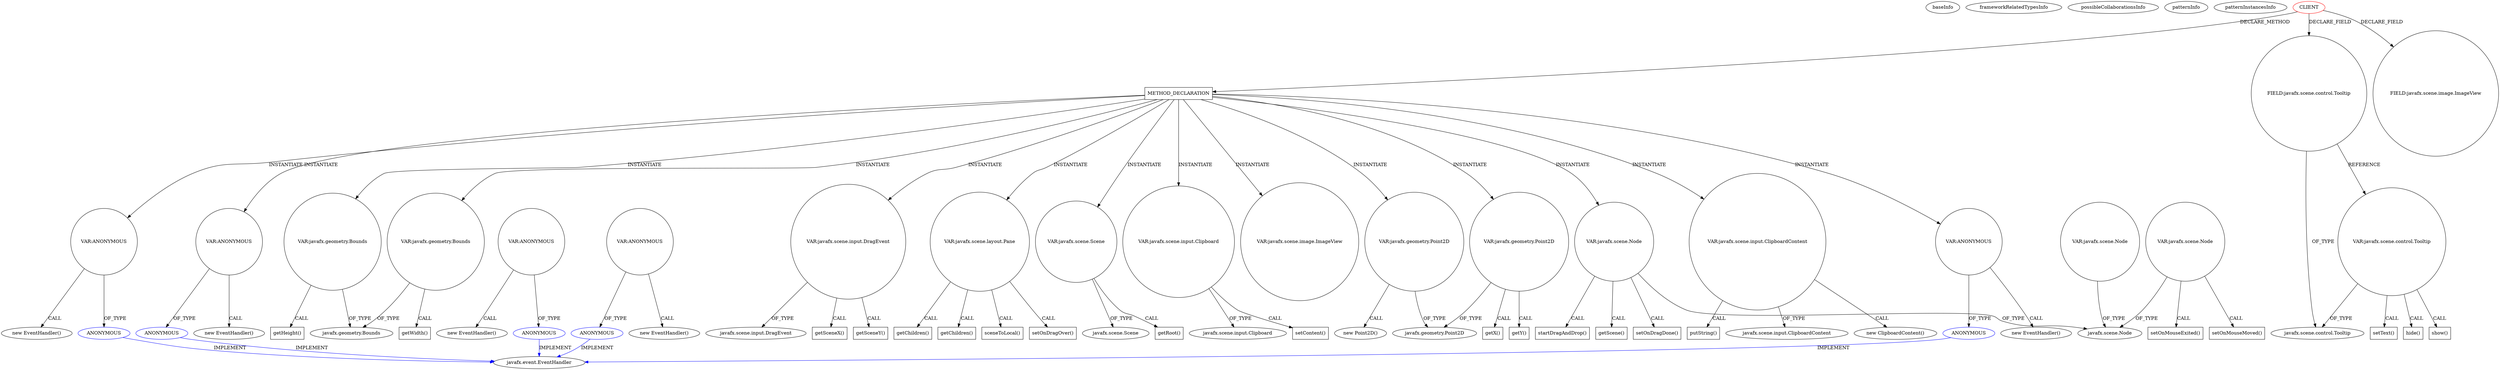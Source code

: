 digraph {
baseInfo[graphId=2880,category="pattern",isAnonymous=false,possibleRelation=false]
frameworkRelatedTypesInfo[]
possibleCollaborationsInfo[]
patternInfo[frequency=2.0,patternRootClient=0]
patternInstancesInfo[0="prashker-KingsSGF~/prashker-KingsSGF/KingsSGF-master/src/uiSam/HexTileView.java~HexTileView~3900",1="prashker-KingsSGF~/prashker-KingsSGF/KingsSGF-master/src/uiSam/ThingView.java~ThingView~3940"]
214[label="new ClipboardContent()",vertexType="CONSTRUCTOR_CALL",isFrameworkType=false]
215[label="VAR:javafx.scene.input.ClipboardContent",vertexType="VARIABLE_EXPRESION",isFrameworkType=false,shape=circle]
175[label="METHOD_DECLARATION",vertexType="CLIENT_METHOD_DECLARATION",isFrameworkType=false,shape=box]
0[label="CLIENT",vertexType="ROOT_CLIENT_CLASS_DECLARATION",isFrameworkType=false,color=red]
187[label="VAR:ANONYMOUS",vertexType="VARIABLE_EXPRESION",isFrameworkType=false,shape=circle]
188[label="ANONYMOUS",vertexType="REFERENCE_ANONYMOUS_DECLARATION",isFrameworkType=false,color=blue]
186[label="new EventHandler()",vertexType="CONSTRUCTOR_CALL",isFrameworkType=false]
225[label="VAR:ANONYMOUS",vertexType="VARIABLE_EXPRESION",isFrameworkType=false,shape=circle]
226[label="ANONYMOUS",vertexType="REFERENCE_ANONYMOUS_DECLARATION",isFrameworkType=false,color=blue]
224[label="new EventHandler()",vertexType="CONSTRUCTOR_CALL",isFrameworkType=false]
258[label="VAR:ANONYMOUS",vertexType="VARIABLE_EXPRESION",isFrameworkType=false,shape=circle]
259[label="ANONYMOUS",vertexType="REFERENCE_ANONYMOUS_DECLARATION",isFrameworkType=false,color=blue]
257[label="new EventHandler()",vertexType="CONSTRUCTOR_CALL",isFrameworkType=false]
250[label="VAR:javafx.geometry.Bounds",vertexType="VARIABLE_EXPRESION",isFrameworkType=false,shape=circle]
243[label="VAR:javafx.geometry.Bounds",vertexType="VARIABLE_EXPRESION",isFrameworkType=false,shape=circle]
233[label="VAR:javafx.scene.input.DragEvent",vertexType="VARIABLE_EXPRESION",isFrameworkType=false,shape=circle]
234[label="getSceneX()",vertexType="INSIDE_CALL",isFrameworkType=false,shape=box]
237[label="getSceneY()",vertexType="INSIDE_CALL",isFrameworkType=false,shape=box]
199[label="VAR:javafx.scene.layout.Pane",vertexType="VARIABLE_EXPRESION",isFrameworkType=false,shape=circle]
223[label="setOnDragOver()",vertexType="INSIDE_CALL",isFrameworkType=false,shape=box]
203[label="getChildren()",vertexType="INSIDE_CALL",isFrameworkType=false,shape=box]
200[label="getChildren()",vertexType="INSIDE_CALL",isFrameworkType=false,shape=box]
218[label="putString()",vertexType="INSIDE_CALL",isFrameworkType=false,shape=box]
85[label="javafx.event.EventHandler",vertexType="FRAMEWORK_INTERFACE_TYPE",isFrameworkType=false]
149[label="ANONYMOUS",vertexType="REFERENCE_ANONYMOUS_DECLARATION",isFrameworkType=false,color=blue]
84[label="ANONYMOUS",vertexType="REFERENCE_ANONYMOUS_DECLARATION",isFrameworkType=false,color=blue]
83[label="VAR:ANONYMOUS",vertexType="VARIABLE_EXPRESION",isFrameworkType=false,shape=circle]
82[label="new EventHandler()",vertexType="CONSTRUCTOR_CALL",isFrameworkType=false]
148[label="VAR:ANONYMOUS",vertexType="VARIABLE_EXPRESION",isFrameworkType=false,shape=circle]
147[label="new EventHandler()",vertexType="CONSTRUCTOR_CALL",isFrameworkType=false]
178[label="VAR:javafx.scene.Scene",vertexType="VARIABLE_EXPRESION",isFrameworkType=false,shape=circle]
219[label="VAR:javafx.scene.input.Clipboard",vertexType="VARIABLE_EXPRESION",isFrameworkType=false,shape=circle]
220[label="setContent()",vertexType="INSIDE_CALL",isFrameworkType=false,shape=box]
251[label="getHeight()",vertexType="INSIDE_CALL",isFrameworkType=false,shape=box]
18[label="FIELD:javafx.scene.control.Tooltip",vertexType="FIELD_DECLARATION",isFrameworkType=false,shape=circle]
19[label="javafx.scene.control.Tooltip",vertexType="FRAMEWORK_CLASS_TYPE",isFrameworkType=false]
86[label="VAR:javafx.scene.control.Tooltip",vertexType="VARIABLE_EXPRESION",isFrameworkType=false,shape=circle]
90[label="show()",vertexType="INSIDE_CALL",isFrameworkType=false,shape=box]
87[label="setText()",vertexType="INSIDE_CALL",isFrameworkType=false,shape=box]
229[label="sceneToLocal()",vertexType="INSIDE_CALL",isFrameworkType=false,shape=box]
14[label="FIELD:javafx.scene.image.ImageView",vertexType="FIELD_DECLARATION",isFrameworkType=false,shape=circle]
117[label="javafx.scene.input.Clipboard",vertexType="FRAMEWORK_CLASS_TYPE",isFrameworkType=false]
179[label="getRoot()",vertexType="INSIDE_CALL",isFrameworkType=false,shape=box]
244[label="getWidth()",vertexType="INSIDE_CALL",isFrameworkType=false,shape=box]
190[label="VAR:javafx.scene.image.ImageView",vertexType="VARIABLE_EXPRESION",isFrameworkType=false,shape=circle]
216[label="javafx.scene.input.ClipboardContent",vertexType="FRAMEWORK_CLASS_TYPE",isFrameworkType=false]
245[label="javafx.geometry.Bounds",vertexType="FRAMEWORK_CLASS_TYPE",isFrameworkType=false]
114[label="javafx.scene.input.DragEvent",vertexType="FRAMEWORK_CLASS_TYPE",isFrameworkType=false]
132[label="javafx.scene.Scene",vertexType="FRAMEWORK_CLASS_TYPE",isFrameworkType=false]
231[label="VAR:javafx.geometry.Point2D",vertexType="VARIABLE_EXPRESION",isFrameworkType=false,shape=circle]
230[label="new Point2D()",vertexType="CONSTRUCTOR_CALL",isFrameworkType=false]
240[label="VAR:javafx.geometry.Point2D",vertexType="VARIABLE_EXPRESION",isFrameworkType=false,shape=circle]
103[label="hide()",vertexType="INSIDE_CALL",isFrameworkType=false,shape=box]
249[label="getY()",vertexType="INSIDE_CALL",isFrameworkType=false,shape=box]
232[label="javafx.geometry.Point2D",vertexType="FRAMEWORK_CLASS_TYPE",isFrameworkType=false]
181[label="VAR:javafx.scene.Node",vertexType="VARIABLE_EXPRESION",isFrameworkType=false,shape=circle]
213[label="startDragAndDrop()",vertexType="INSIDE_CALL",isFrameworkType=false,shape=box]
256[label="setOnDragDone()",vertexType="INSIDE_CALL",isFrameworkType=false,shape=box]
81[label="javafx.scene.Node",vertexType="FRAMEWORK_CLASS_TYPE",isFrameworkType=false]
182[label="getScene()",vertexType="INSIDE_CALL",isFrameworkType=false,shape=box]
79[label="VAR:javafx.scene.Node",vertexType="VARIABLE_EXPRESION",isFrameworkType=false,shape=circle]
166[label="VAR:javafx.scene.Node",vertexType="VARIABLE_EXPRESION",isFrameworkType=false,shape=circle]
241[label="getX()",vertexType="INSIDE_CALL",isFrameworkType=false,shape=box]
97[label="setOnMouseExited()",vertexType="INSIDE_CALL",isFrameworkType=false,shape=box]
80[label="setOnMouseMoved()",vertexType="INSIDE_CALL",isFrameworkType=false,shape=box]
178->132[label="OF_TYPE"]
0->175[label="DECLARE_METHOD"]
187->186[label="CALL"]
175->258[label="INSTANTIATE"]
175->178[label="INSTANTIATE"]
86->90[label="CALL"]
175->240[label="INSTANTIATE"]
243->245[label="OF_TYPE"]
219->117[label="OF_TYPE"]
175->231[label="INSTANTIATE"]
233->114[label="OF_TYPE"]
18->86[label="REFERENCE"]
175->250[label="INSTANTIATE"]
18->19[label="OF_TYPE"]
181->81[label="OF_TYPE"]
0->14[label="DECLARE_FIELD"]
175->219[label="INSTANTIATE"]
181->213[label="CALL"]
231->230[label="CALL"]
215->216[label="OF_TYPE"]
187->188[label="OF_TYPE"]
240->241[label="CALL"]
181->256[label="CALL"]
199->229[label="CALL"]
86->87[label="CALL"]
149->85[label="IMPLEMENT",color=blue]
231->232[label="OF_TYPE"]
225->226[label="OF_TYPE"]
79->81[label="OF_TYPE"]
258->259[label="OF_TYPE"]
175->187[label="INSTANTIATE"]
86->19[label="OF_TYPE"]
175->225[label="INSTANTIATE"]
215->214[label="CALL"]
243->244[label="CALL"]
219->220[label="CALL"]
240->232[label="OF_TYPE"]
175->181[label="INSTANTIATE"]
148->149[label="OF_TYPE"]
175->215[label="INSTANTIATE"]
0->18[label="DECLARE_FIELD"]
166->81[label="OF_TYPE"]
258->257[label="CALL"]
175->199[label="INSTANTIATE"]
233->234[label="CALL"]
148->147[label="CALL"]
240->249[label="CALL"]
225->224[label="CALL"]
181->182[label="CALL"]
259->85[label="IMPLEMENT",color=blue]
84->85[label="IMPLEMENT",color=blue]
175->233[label="INSTANTIATE"]
199->223[label="CALL"]
233->237[label="CALL"]
199->203[label="CALL"]
199->200[label="CALL"]
83->84[label="OF_TYPE"]
79->80[label="CALL"]
178->179[label="CALL"]
175->190[label="INSTANTIATE"]
250->245[label="OF_TYPE"]
226->85[label="IMPLEMENT",color=blue]
83->82[label="CALL"]
250->251[label="CALL"]
215->218[label="CALL"]
175->243[label="INSTANTIATE"]
86->103[label="CALL"]
188->85[label="IMPLEMENT",color=blue]
79->97[label="CALL"]
}
